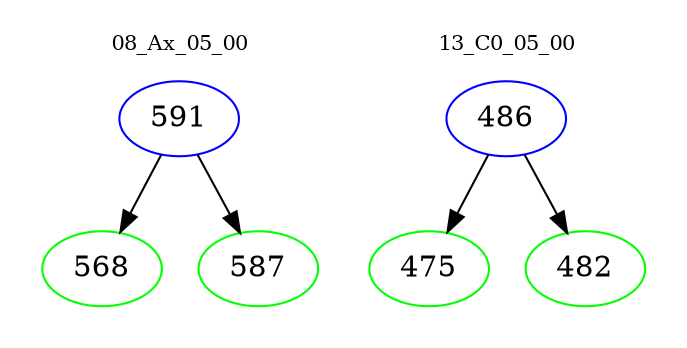 digraph{
subgraph cluster_0 {
color = white
label = "08_Ax_05_00";
fontsize=10;
T0_591 [label="591", color="blue"]
T0_591 -> T0_568 [color="black"]
T0_568 [label="568", color="green"]
T0_591 -> T0_587 [color="black"]
T0_587 [label="587", color="green"]
}
subgraph cluster_1 {
color = white
label = "13_C0_05_00";
fontsize=10;
T1_486 [label="486", color="blue"]
T1_486 -> T1_475 [color="black"]
T1_475 [label="475", color="green"]
T1_486 -> T1_482 [color="black"]
T1_482 [label="482", color="green"]
}
}
